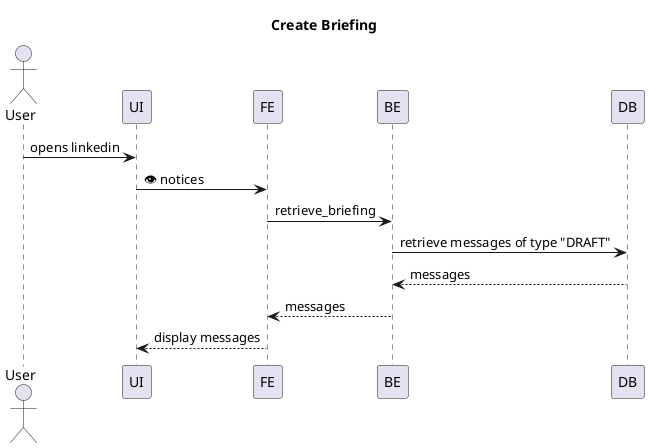 @startuml
title Create Briefing

actor User
participant "UI" as UI
participant "FE" as FE
participant "BE" as BE
participant "DB" as DB

User -> UI: opens linkedin
UI -> FE: 👁️ notices
FE -> BE: retrieve_briefing
BE -> DB: retrieve messages of type "DRAFT"
DB --> BE: messages
BE --> FE: messages
FE --> UI: display messages
@enduml
